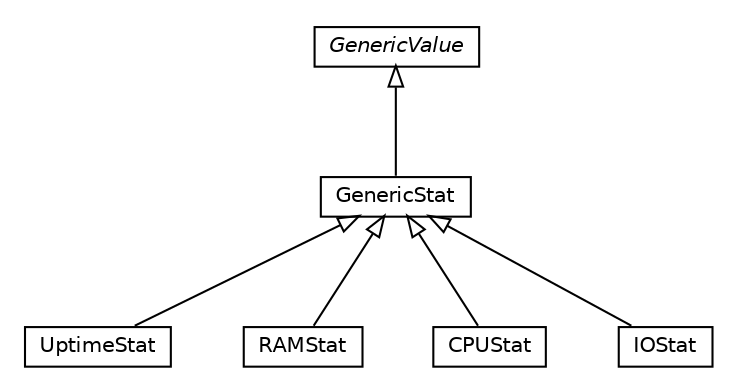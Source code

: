 #!/usr/local/bin/dot
#
# Class diagram 
# Generated by UMLGraph version R5_6-24-gf6e263 (http://www.umlgraph.org/)
#

digraph G {
	edge [fontname="Helvetica",fontsize=10,labelfontname="Helvetica",labelfontsize=10];
	node [fontname="Helvetica",fontsize=10,shape=plaintext];
	nodesep=0.25;
	ranksep=0.5;
	// org.unict.ing.pds.dhtdb.utils.model.UptimeStat
	c97 [label=<<table title="org.unict.ing.pds.dhtdb.utils.model.UptimeStat" border="0" cellborder="1" cellspacing="0" cellpadding="2" port="p" href="./UptimeStat.html">
		<tr><td><table border="0" cellspacing="0" cellpadding="1">
<tr><td align="center" balign="center"> UptimeStat </td></tr>
		</table></td></tr>
		</table>>, URL="./UptimeStat.html", fontname="Helvetica", fontcolor="black", fontsize=10.0];
	// org.unict.ing.pds.dhtdb.utils.model.RAMStat
	c98 [label=<<table title="org.unict.ing.pds.dhtdb.utils.model.RAMStat" border="0" cellborder="1" cellspacing="0" cellpadding="2" port="p" href="./RAMStat.html">
		<tr><td><table border="0" cellspacing="0" cellpadding="1">
<tr><td align="center" balign="center"> RAMStat </td></tr>
		</table></td></tr>
		</table>>, URL="./RAMStat.html", fontname="Helvetica", fontcolor="black", fontsize=10.0];
	// org.unict.ing.pds.dhtdb.utils.model.CPUStat
	c99 [label=<<table title="org.unict.ing.pds.dhtdb.utils.model.CPUStat" border="0" cellborder="1" cellspacing="0" cellpadding="2" port="p" href="./CPUStat.html">
		<tr><td><table border="0" cellspacing="0" cellpadding="1">
<tr><td align="center" balign="center"> CPUStat </td></tr>
		</table></td></tr>
		</table>>, URL="./CPUStat.html", fontname="Helvetica", fontcolor="black", fontsize=10.0];
	// org.unict.ing.pds.dhtdb.utils.model.GenericValue
	c100 [label=<<table title="org.unict.ing.pds.dhtdb.utils.model.GenericValue" border="0" cellborder="1" cellspacing="0" cellpadding="2" port="p" href="./GenericValue.html">
		<tr><td><table border="0" cellspacing="0" cellpadding="1">
<tr><td align="center" balign="center"><font face="Helvetica-Oblique"> GenericValue </font></td></tr>
		</table></td></tr>
		</table>>, URL="./GenericValue.html", fontname="Helvetica", fontcolor="black", fontsize=10.0];
	// org.unict.ing.pds.dhtdb.utils.model.GenericStat
	c101 [label=<<table title="org.unict.ing.pds.dhtdb.utils.model.GenericStat" border="0" cellborder="1" cellspacing="0" cellpadding="2" port="p" href="./GenericStat.html">
		<tr><td><table border="0" cellspacing="0" cellpadding="1">
<tr><td align="center" balign="center"> GenericStat </td></tr>
		</table></td></tr>
		</table>>, URL="./GenericStat.html", fontname="Helvetica", fontcolor="black", fontsize=10.0];
	// org.unict.ing.pds.dhtdb.utils.model.IOStat
	c102 [label=<<table title="org.unict.ing.pds.dhtdb.utils.model.IOStat" border="0" cellborder="1" cellspacing="0" cellpadding="2" port="p" href="./IOStat.html">
		<tr><td><table border="0" cellspacing="0" cellpadding="1">
<tr><td align="center" balign="center"> IOStat </td></tr>
		</table></td></tr>
		</table>>, URL="./IOStat.html", fontname="Helvetica", fontcolor="black", fontsize=10.0];
	//org.unict.ing.pds.dhtdb.utils.model.UptimeStat extends org.unict.ing.pds.dhtdb.utils.model.GenericStat
	c101:p -> c97:p [dir=back,arrowtail=empty];
	//org.unict.ing.pds.dhtdb.utils.model.RAMStat extends org.unict.ing.pds.dhtdb.utils.model.GenericStat
	c101:p -> c98:p [dir=back,arrowtail=empty];
	//org.unict.ing.pds.dhtdb.utils.model.CPUStat extends org.unict.ing.pds.dhtdb.utils.model.GenericStat
	c101:p -> c99:p [dir=back,arrowtail=empty];
	//org.unict.ing.pds.dhtdb.utils.model.GenericStat extends org.unict.ing.pds.dhtdb.utils.model.GenericValue
	c100:p -> c101:p [dir=back,arrowtail=empty];
	//org.unict.ing.pds.dhtdb.utils.model.IOStat extends org.unict.ing.pds.dhtdb.utils.model.GenericStat
	c101:p -> c102:p [dir=back,arrowtail=empty];
}

